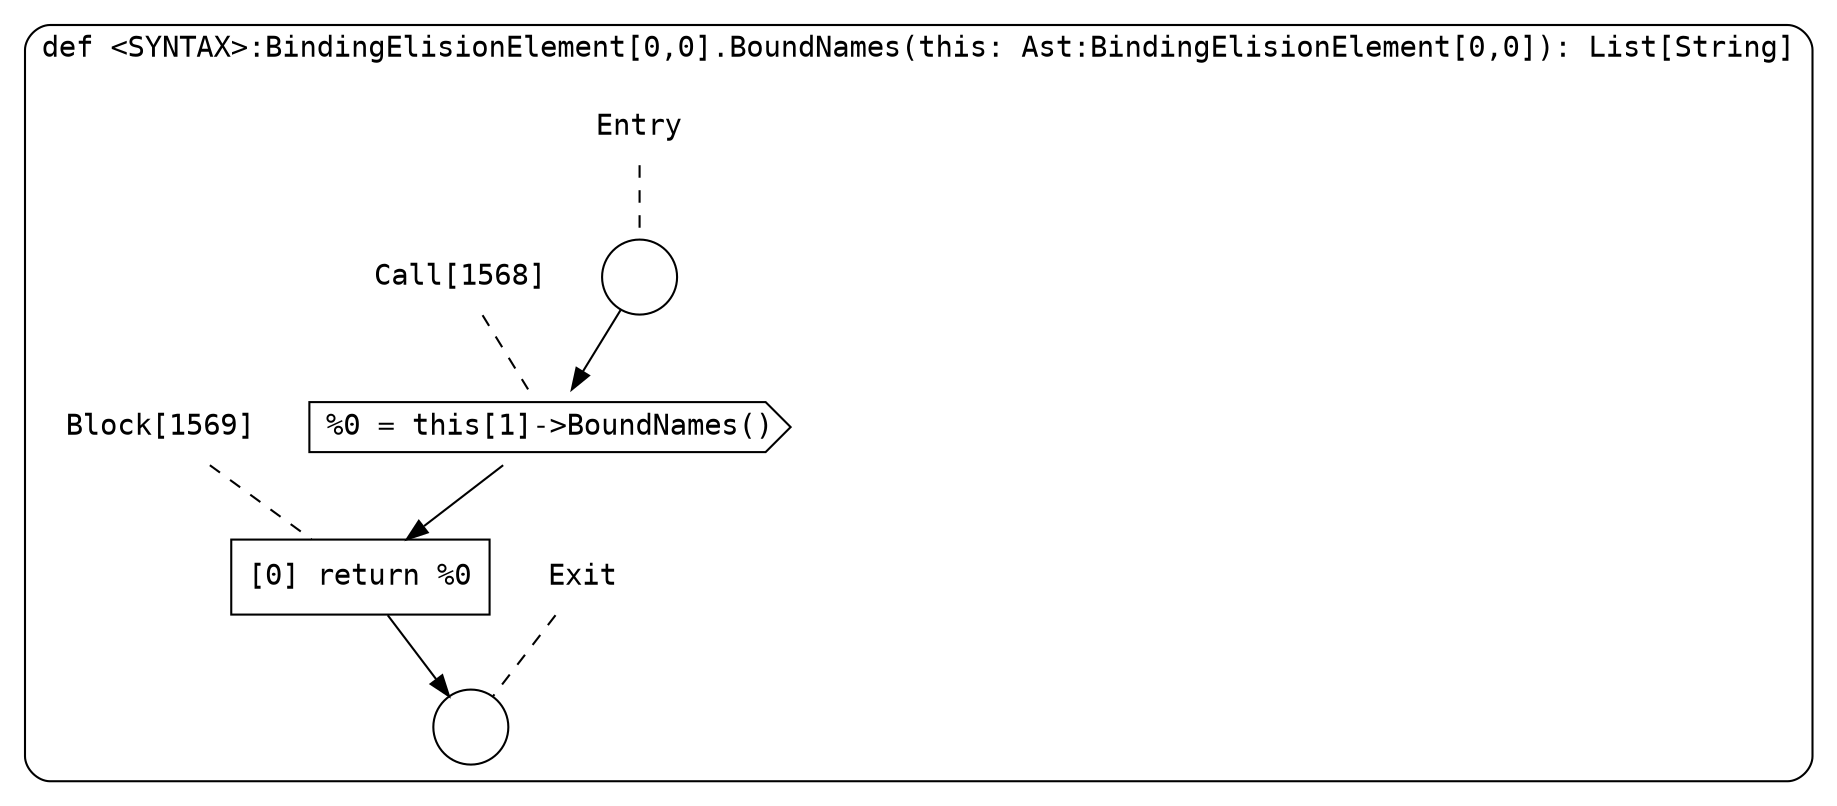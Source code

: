 digraph {
  graph [fontname = "Consolas"]
  node [fontname = "Consolas"]
  edge [fontname = "Consolas"]
  subgraph cluster197 {
    label = "def <SYNTAX>:BindingElisionElement[0,0].BoundNames(this: Ast:BindingElisionElement[0,0]): List[String]"
    style = rounded
    cluster197_entry_name [shape=none, label=<<font color="black">Entry</font>>]
    cluster197_entry_name -> cluster197_entry [arrowhead=none, color="black", style=dashed]
    cluster197_entry [shape=circle label=" " color="black" fillcolor="white" style=filled]
    cluster197_entry -> node1568 [color="black"]
    cluster197_exit_name [shape=none, label=<<font color="black">Exit</font>>]
    cluster197_exit_name -> cluster197_exit [arrowhead=none, color="black", style=dashed]
    cluster197_exit [shape=circle label=" " color="black" fillcolor="white" style=filled]
    node1568_name [shape=none, label=<<font color="black">Call[1568]</font>>]
    node1568_name -> node1568 [arrowhead=none, color="black", style=dashed]
    node1568 [shape=cds, label=<<font color="black">%0 = this[1]-&gt;BoundNames()</font>> color="black" fillcolor="white", style=filled]
    node1568 -> node1569 [color="black"]
    node1569_name [shape=none, label=<<font color="black">Block[1569]</font>>]
    node1569_name -> node1569 [arrowhead=none, color="black", style=dashed]
    node1569 [shape=box, label=<<font color="black">[0] return %0<BR ALIGN="LEFT"/></font>> color="black" fillcolor="white", style=filled]
    node1569 -> cluster197_exit [color="black"]
  }
}